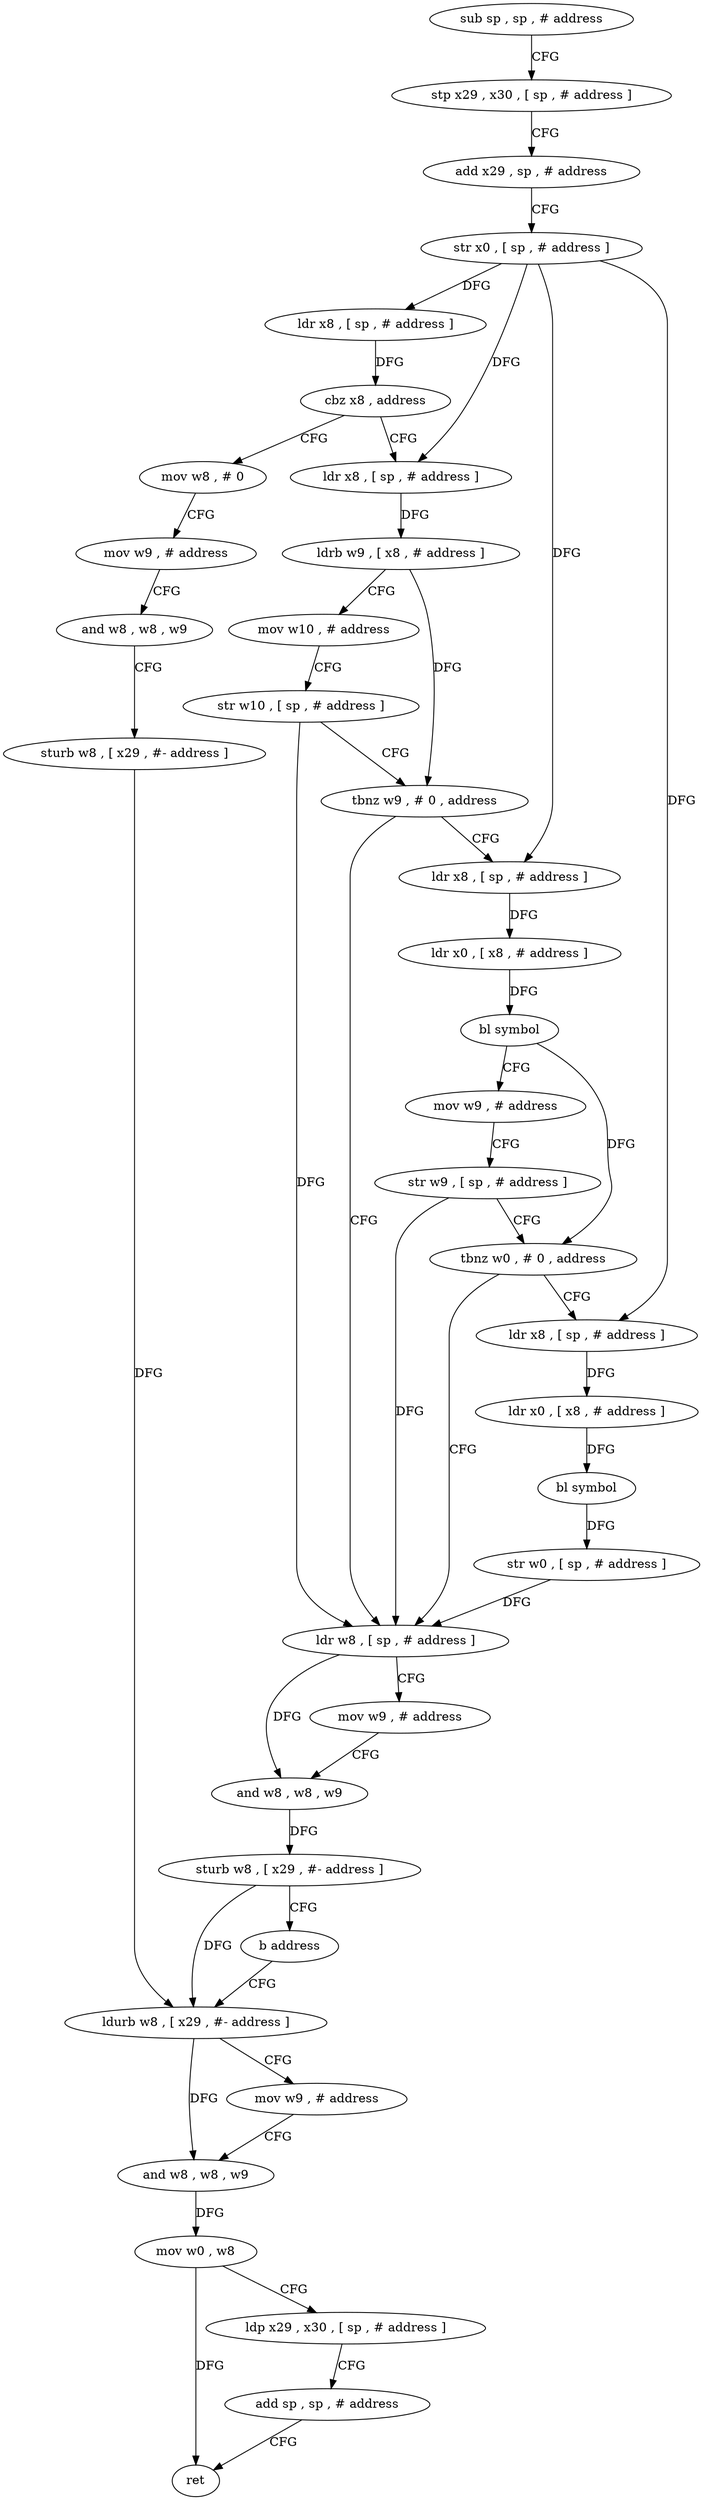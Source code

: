 digraph "func" {
"4243104" [label = "sub sp , sp , # address" ]
"4243108" [label = "stp x29 , x30 , [ sp , # address ]" ]
"4243112" [label = "add x29 , sp , # address" ]
"4243116" [label = "str x0 , [ sp , # address ]" ]
"4243120" [label = "ldr x8 , [ sp , # address ]" ]
"4243124" [label = "cbz x8 , address" ]
"4243208" [label = "mov w8 , # 0" ]
"4243128" [label = "ldr x8 , [ sp , # address ]" ]
"4243212" [label = "mov w9 , # address" ]
"4243216" [label = "and w8 , w8 , w9" ]
"4243220" [label = "sturb w8 , [ x29 , #- address ]" ]
"4243224" [label = "ldurb w8 , [ x29 , #- address ]" ]
"4243132" [label = "ldrb w9 , [ x8 , # address ]" ]
"4243136" [label = "mov w10 , # address" ]
"4243140" [label = "str w10 , [ sp , # address ]" ]
"4243144" [label = "tbnz w9 , # 0 , address" ]
"4243188" [label = "ldr w8 , [ sp , # address ]" ]
"4243148" [label = "ldr x8 , [ sp , # address ]" ]
"4243192" [label = "mov w9 , # address" ]
"4243196" [label = "and w8 , w8 , w9" ]
"4243200" [label = "sturb w8 , [ x29 , #- address ]" ]
"4243204" [label = "b address" ]
"4243152" [label = "ldr x0 , [ x8 , # address ]" ]
"4243156" [label = "bl symbol" ]
"4243160" [label = "mov w9 , # address" ]
"4243164" [label = "str w9 , [ sp , # address ]" ]
"4243168" [label = "tbnz w0 , # 0 , address" ]
"4243172" [label = "ldr x8 , [ sp , # address ]" ]
"4243228" [label = "mov w9 , # address" ]
"4243232" [label = "and w8 , w8 , w9" ]
"4243236" [label = "mov w0 , w8" ]
"4243240" [label = "ldp x29 , x30 , [ sp , # address ]" ]
"4243244" [label = "add sp , sp , # address" ]
"4243248" [label = "ret" ]
"4243176" [label = "ldr x0 , [ x8 , # address ]" ]
"4243180" [label = "bl symbol" ]
"4243184" [label = "str w0 , [ sp , # address ]" ]
"4243104" -> "4243108" [ label = "CFG" ]
"4243108" -> "4243112" [ label = "CFG" ]
"4243112" -> "4243116" [ label = "CFG" ]
"4243116" -> "4243120" [ label = "DFG" ]
"4243116" -> "4243128" [ label = "DFG" ]
"4243116" -> "4243148" [ label = "DFG" ]
"4243116" -> "4243172" [ label = "DFG" ]
"4243120" -> "4243124" [ label = "DFG" ]
"4243124" -> "4243208" [ label = "CFG" ]
"4243124" -> "4243128" [ label = "CFG" ]
"4243208" -> "4243212" [ label = "CFG" ]
"4243128" -> "4243132" [ label = "DFG" ]
"4243212" -> "4243216" [ label = "CFG" ]
"4243216" -> "4243220" [ label = "CFG" ]
"4243220" -> "4243224" [ label = "DFG" ]
"4243224" -> "4243228" [ label = "CFG" ]
"4243224" -> "4243232" [ label = "DFG" ]
"4243132" -> "4243136" [ label = "CFG" ]
"4243132" -> "4243144" [ label = "DFG" ]
"4243136" -> "4243140" [ label = "CFG" ]
"4243140" -> "4243144" [ label = "CFG" ]
"4243140" -> "4243188" [ label = "DFG" ]
"4243144" -> "4243188" [ label = "CFG" ]
"4243144" -> "4243148" [ label = "CFG" ]
"4243188" -> "4243192" [ label = "CFG" ]
"4243188" -> "4243196" [ label = "DFG" ]
"4243148" -> "4243152" [ label = "DFG" ]
"4243192" -> "4243196" [ label = "CFG" ]
"4243196" -> "4243200" [ label = "DFG" ]
"4243200" -> "4243204" [ label = "CFG" ]
"4243200" -> "4243224" [ label = "DFG" ]
"4243204" -> "4243224" [ label = "CFG" ]
"4243152" -> "4243156" [ label = "DFG" ]
"4243156" -> "4243160" [ label = "CFG" ]
"4243156" -> "4243168" [ label = "DFG" ]
"4243160" -> "4243164" [ label = "CFG" ]
"4243164" -> "4243168" [ label = "CFG" ]
"4243164" -> "4243188" [ label = "DFG" ]
"4243168" -> "4243188" [ label = "CFG" ]
"4243168" -> "4243172" [ label = "CFG" ]
"4243172" -> "4243176" [ label = "DFG" ]
"4243228" -> "4243232" [ label = "CFG" ]
"4243232" -> "4243236" [ label = "DFG" ]
"4243236" -> "4243240" [ label = "CFG" ]
"4243236" -> "4243248" [ label = "DFG" ]
"4243240" -> "4243244" [ label = "CFG" ]
"4243244" -> "4243248" [ label = "CFG" ]
"4243176" -> "4243180" [ label = "DFG" ]
"4243180" -> "4243184" [ label = "DFG" ]
"4243184" -> "4243188" [ label = "DFG" ]
}
